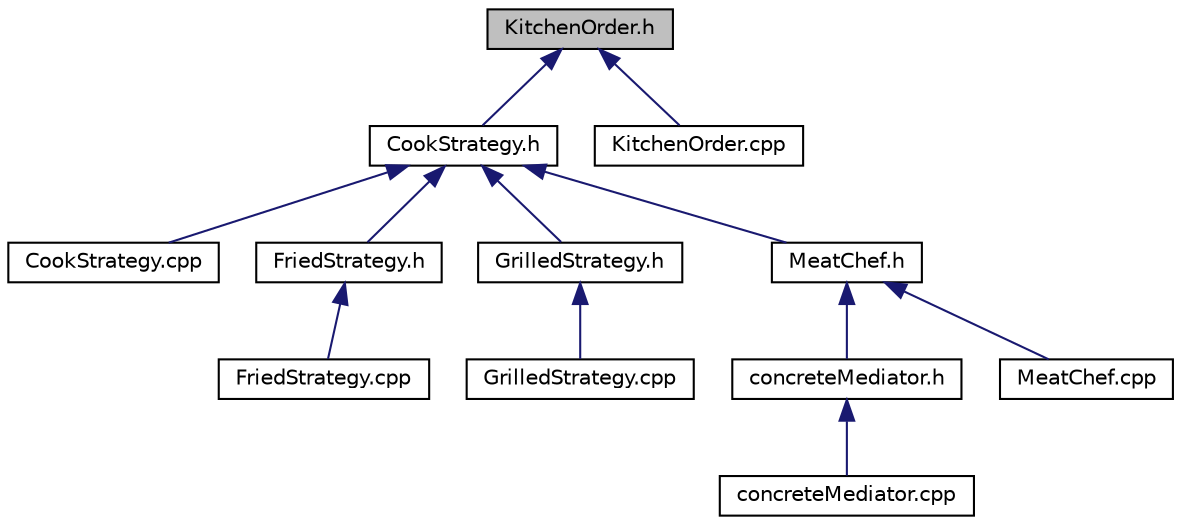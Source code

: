 digraph "KitchenOrder.h"
{
 // LATEX_PDF_SIZE
  edge [fontname="Helvetica",fontsize="10",labelfontname="Helvetica",labelfontsize="10"];
  node [fontname="Helvetica",fontsize="10",shape=record];
  Node1 [label="KitchenOrder.h",height=0.2,width=0.4,color="black", fillcolor="grey75", style="filled", fontcolor="black",tooltip="Contains the declaration of the KitchenOrder class."];
  Node1 -> Node2 [dir="back",color="midnightblue",fontsize="10",style="solid",fontname="Helvetica"];
  Node2 [label="CookStrategy.h",height=0.2,width=0.4,color="black", fillcolor="white", style="filled",URL="$CookStrategy_8h.html",tooltip="Contains the declaration of the CookStrategy class."];
  Node2 -> Node3 [dir="back",color="midnightblue",fontsize="10",style="solid",fontname="Helvetica"];
  Node3 [label="CookStrategy.cpp",height=0.2,width=0.4,color="black", fillcolor="white", style="filled",URL="$CookStrategy_8cpp.html",tooltip=" "];
  Node2 -> Node4 [dir="back",color="midnightblue",fontsize="10",style="solid",fontname="Helvetica"];
  Node4 [label="FriedStrategy.h",height=0.2,width=0.4,color="black", fillcolor="white", style="filled",URL="$FriedStrategy_8h.html",tooltip="Contains the declaration of the FriedStrategy class."];
  Node4 -> Node5 [dir="back",color="midnightblue",fontsize="10",style="solid",fontname="Helvetica"];
  Node5 [label="FriedStrategy.cpp",height=0.2,width=0.4,color="black", fillcolor="white", style="filled",URL="$FriedStrategy_8cpp.html",tooltip="Contains the declaration of the FriedStrategy class functions."];
  Node2 -> Node6 [dir="back",color="midnightblue",fontsize="10",style="solid",fontname="Helvetica"];
  Node6 [label="GrilledStrategy.h",height=0.2,width=0.4,color="black", fillcolor="white", style="filled",URL="$GrilledStrategy_8h.html",tooltip="Contains the declaration of the GrilledStrategy class."];
  Node6 -> Node7 [dir="back",color="midnightblue",fontsize="10",style="solid",fontname="Helvetica"];
  Node7 [label="GrilledStrategy.cpp",height=0.2,width=0.4,color="black", fillcolor="white", style="filled",URL="$GrilledStrategy_8cpp.html",tooltip="Contains the declaration of the GrilledStrategy class functions."];
  Node2 -> Node8 [dir="back",color="midnightblue",fontsize="10",style="solid",fontname="Helvetica"];
  Node8 [label="MeatChef.h",height=0.2,width=0.4,color="black", fillcolor="white", style="filled",URL="$MeatChef_8h.html",tooltip="Contains the declaration of the MeatChef class."];
  Node8 -> Node9 [dir="back",color="midnightblue",fontsize="10",style="solid",fontname="Helvetica"];
  Node9 [label="concreteMediator.h",height=0.2,width=0.4,color="black", fillcolor="white", style="filled",URL="$concreteMediator_8h.html",tooltip="Contains the declaration of the concreteMediator class."];
  Node9 -> Node10 [dir="back",color="midnightblue",fontsize="10",style="solid",fontname="Helvetica"];
  Node10 [label="concreteMediator.cpp",height=0.2,width=0.4,color="black", fillcolor="white", style="filled",URL="$concreteMediator_8cpp.html",tooltip="Contains the implementation of the concreteMediator class."];
  Node8 -> Node11 [dir="back",color="midnightblue",fontsize="10",style="solid",fontname="Helvetica"];
  Node11 [label="MeatChef.cpp",height=0.2,width=0.4,color="black", fillcolor="white", style="filled",URL="$MeatChef_8cpp.html",tooltip="Contains the declaration of the MeatChef class functions."];
  Node1 -> Node12 [dir="back",color="midnightblue",fontsize="10",style="solid",fontname="Helvetica"];
  Node12 [label="KitchenOrder.cpp",height=0.2,width=0.4,color="black", fillcolor="white", style="filled",URL="$KitchenOrder_8cpp.html",tooltip="Contains the declaration of the KitchenOrder class."];
}
